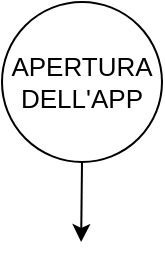 <mxfile>
    <diagram id="0fWpwJj0Za4-2GfpjPmj" name="Pagina-1">
        <mxGraphModel dx="539" dy="323" grid="1" gridSize="10" guides="1" tooltips="1" connect="1" arrows="1" fold="1" page="1" pageScale="1" pageWidth="827" pageHeight="1169" math="0" shadow="0">
            <root>
                <mxCell id="0"/>
                <mxCell id="1" parent="0"/>
                <mxCell id="5" style="edgeStyle=none;html=1;exitX=0.5;exitY=1;exitDx=0;exitDy=0;fontSize=13;" edge="1" parent="1" source="4">
                    <mxGeometry relative="1" as="geometry">
                        <mxPoint x="59.571" y="130" as="targetPoint"/>
                    </mxGeometry>
                </mxCell>
                <mxCell id="4" value="APERTURA DELL'APP" style="ellipse;whiteSpace=wrap;html=1;fontSize=13;" vertex="1" parent="1">
                    <mxGeometry x="20" y="10" width="80" height="80" as="geometry"/>
                </mxCell>
            </root>
        </mxGraphModel>
    </diagram>
    <diagram id="EflEvgi7b5Vhe2Jdgrj9" name="Pagina-2">
        <mxGraphModel dx="754" dy="452" grid="1" gridSize="10" guides="1" tooltips="1" connect="1" arrows="1" fold="1" page="1" pageScale="1" pageWidth="827" pageHeight="1169" math="0" shadow="0">
            <root>
                <mxCell id="0"/>
                <mxCell id="1" parent="0"/>
                <mxCell id="9JgvRkiKpFmHjPWpq3xF-2" style="edgeStyle=none;html=1;exitX=0.5;exitY=1;exitDx=0;exitDy=0;fontSize=13;" edge="1" parent="1" source="9JgvRkiKpFmHjPWpq3xF-1">
                    <mxGeometry relative="1" as="geometry">
                        <mxPoint x="79.571" y="140" as="targetPoint"/>
                    </mxGeometry>
                </mxCell>
                <mxCell id="9JgvRkiKpFmHjPWpq3xF-1" value="START - LOGIN" style="ellipse;whiteSpace=wrap;html=1;fontSize=13;" vertex="1" parent="1">
                    <mxGeometry x="20" y="20" width="120" height="80" as="geometry"/>
                </mxCell>
                <mxCell id="9JgvRkiKpFmHjPWpq3xF-7" style="edgeStyle=none;html=1;exitX=0.5;exitY=1;exitDx=0;exitDy=0;fontSize=13;" edge="1" parent="1" source="9JgvRkiKpFmHjPWpq3xF-6" target="9JgvRkiKpFmHjPWpq3xF-8">
                    <mxGeometry relative="1" as="geometry">
                        <mxPoint x="79.571" y="240" as="targetPoint"/>
                    </mxGeometry>
                </mxCell>
                <mxCell id="9JgvRkiKpFmHjPWpq3xF-6" value="INSERIMENTO DATI UTENTE" style="rounded=1;whiteSpace=wrap;html=1;fontSize=13;" vertex="1" parent="1">
                    <mxGeometry x="20" y="140" width="120" height="60" as="geometry"/>
                </mxCell>
                <mxCell id="9JgvRkiKpFmHjPWpq3xF-9" value="SI" style="edgeStyle=none;html=1;exitX=0.5;exitY=1;exitDx=0;exitDy=0;fontSize=12;" edge="1" parent="1" source="9JgvRkiKpFmHjPWpq3xF-8">
                    <mxGeometry relative="1" as="geometry">
                        <mxPoint x="80" y="430" as="targetPoint"/>
                    </mxGeometry>
                </mxCell>
                <mxCell id="9JgvRkiKpFmHjPWpq3xF-15" value="NO" style="edgeStyle=none;html=1;exitX=1;exitY=0.5;exitDx=0;exitDy=0;entryX=1;entryY=1;entryDx=0;entryDy=0;fontSize=12;" edge="1" parent="1" source="9JgvRkiKpFmHjPWpq3xF-8" target="9JgvRkiKpFmHjPWpq3xF-6">
                    <mxGeometry relative="1" as="geometry"/>
                </mxCell>
                <mxCell id="9JgvRkiKpFmHjPWpq3xF-8" value="I DATI SONO VALIDI?" style="rhombus;whiteSpace=wrap;html=1;fontSize=13;" vertex="1" parent="1">
                    <mxGeometry x="20" y="220" width="120" height="130" as="geometry"/>
                </mxCell>
                <mxCell id="9JgvRkiKpFmHjPWpq3xF-17" style="edgeStyle=none;html=1;exitX=0.5;exitY=1;exitDx=0;exitDy=0;fontSize=12;" edge="1" parent="1" source="9JgvRkiKpFmHjPWpq3xF-16">
                    <mxGeometry relative="1" as="geometry">
                        <mxPoint x="79.571" y="540.0" as="targetPoint"/>
                    </mxGeometry>
                </mxCell>
                <mxCell id="9JgvRkiKpFmHjPWpq3xF-16" value="ACCESSO AL PROFILO" style="rounded=0;whiteSpace=wrap;html=1;fontSize=12;" vertex="1" parent="1">
                    <mxGeometry x="20" y="430" width="120" height="60" as="geometry"/>
                </mxCell>
                <mxCell id="9JgvRkiKpFmHjPWpq3xF-24" style="edgeStyle=none;html=1;exitX=0.5;exitY=1;exitDx=0;exitDy=0;fontSize=12;" edge="1" parent="1" source="9JgvRkiKpFmHjPWpq3xF-18">
                    <mxGeometry relative="1" as="geometry">
                        <mxPoint x="79.571" y="640.0" as="targetPoint"/>
                    </mxGeometry>
                </mxCell>
                <mxCell id="9JgvRkiKpFmHjPWpq3xF-18" value="INSERIMENTO DATI DA SALVARE" style="rounded=0;whiteSpace=wrap;html=1;fontSize=12;" vertex="1" parent="1">
                    <mxGeometry x="20" y="540" width="120" height="60" as="geometry"/>
                </mxCell>
                <mxCell id="9JgvRkiKpFmHjPWpq3xF-19" value="OGGETTO ARRAY" style="text;html=1;strokeColor=none;fillColor=none;align=center;verticalAlign=middle;whiteSpace=wrap;rounded=0;fontSize=12;" vertex="1" parent="1">
                    <mxGeometry x="100" y="140" width="190" height="75" as="geometry"/>
                </mxCell>
                <mxCell id="9JgvRkiKpFmHjPWpq3xF-20" value="FUNZIONE CHECK" style="text;html=1;strokeColor=none;fillColor=none;align=center;verticalAlign=middle;whiteSpace=wrap;rounded=0;fontSize=12;" vertex="1" parent="1">
                    <mxGeometry x="130" y="245" width="140" height="80" as="geometry"/>
                </mxCell>
                <mxCell id="9JgvRkiKpFmHjPWpq3xF-25" value="CRIPTAGGIO DEI DATI TRAMITE MASTERKEY" style="rounded=0;whiteSpace=wrap;html=1;fontSize=12;" vertex="1" parent="1">
                    <mxGeometry x="20" y="640" width="120" height="70" as="geometry"/>
                </mxCell>
            </root>
        </mxGraphModel>
    </diagram>
</mxfile>